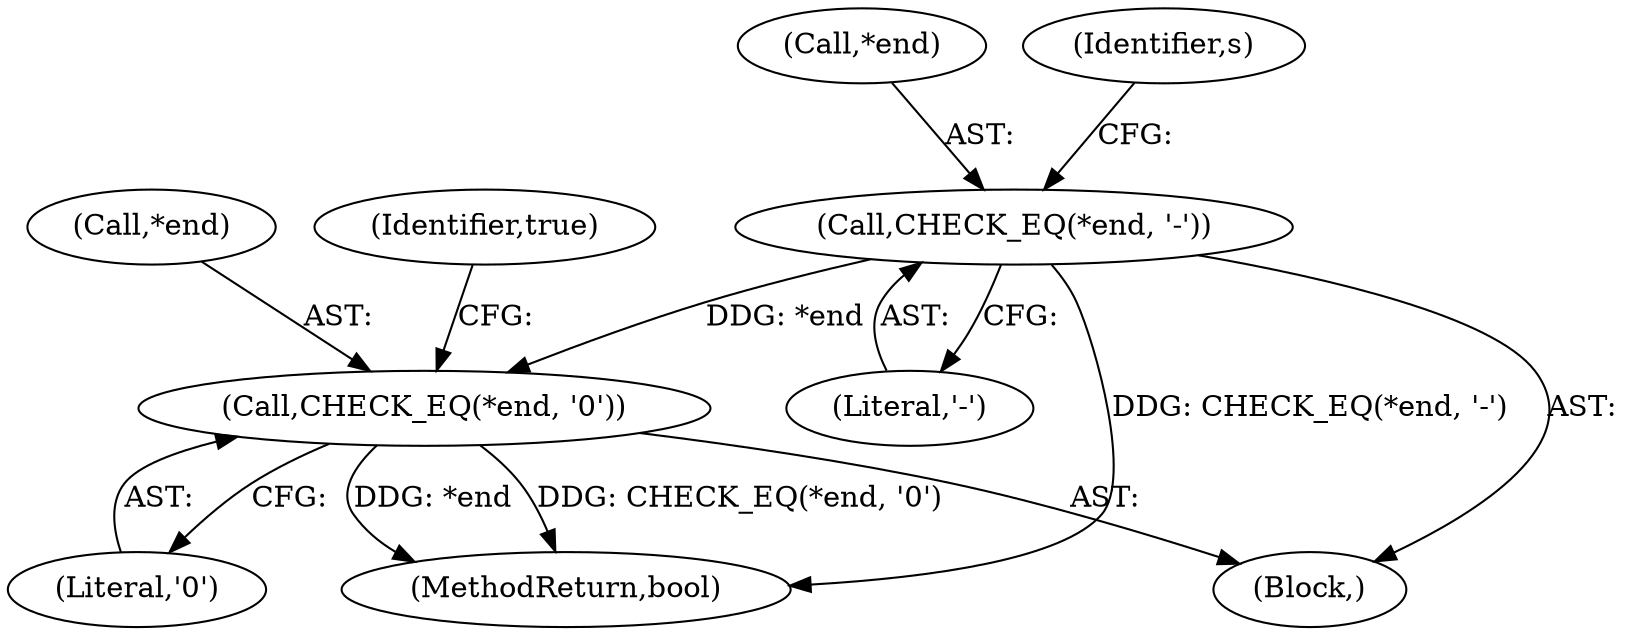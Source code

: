 digraph "0_Android_68f67ef6cf1f41e77337be3bc4bff91f3a3c6324@pointer" {
"1000166" [label="(Call,CHECK_EQ(*end, '\0'))"];
"1000146" [label="(Call,CHECK_EQ(*end, '-'))"];
"1000171" [label="(Identifier,true)"];
"1000169" [label="(Literal,'\0')"];
"1000166" [label="(Call,CHECK_EQ(*end, '\0'))"];
"1000149" [label="(Literal,'-')"];
"1000147" [label="(Call,*end)"];
"1000146" [label="(Call,CHECK_EQ(*end, '-'))"];
"1000167" [label="(Call,*end)"];
"1000151" [label="(Identifier,s)"];
"1000105" [label="(Block,)"];
"1000172" [label="(MethodReturn,bool)"];
"1000166" -> "1000105"  [label="AST: "];
"1000166" -> "1000169"  [label="CFG: "];
"1000167" -> "1000166"  [label="AST: "];
"1000169" -> "1000166"  [label="AST: "];
"1000171" -> "1000166"  [label="CFG: "];
"1000166" -> "1000172"  [label="DDG: CHECK_EQ(*end, '\0')"];
"1000166" -> "1000172"  [label="DDG: *end"];
"1000146" -> "1000166"  [label="DDG: *end"];
"1000146" -> "1000105"  [label="AST: "];
"1000146" -> "1000149"  [label="CFG: "];
"1000147" -> "1000146"  [label="AST: "];
"1000149" -> "1000146"  [label="AST: "];
"1000151" -> "1000146"  [label="CFG: "];
"1000146" -> "1000172"  [label="DDG: CHECK_EQ(*end, '-')"];
}

